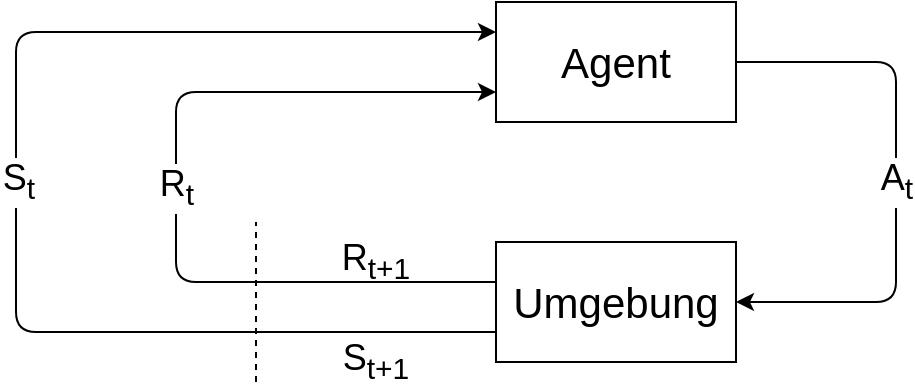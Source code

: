 <mxfile version="13.2.4" type="device"><diagram id="jTOYC_ij0H5WJdkqfkf3" name="Page-1"><mxGraphModel dx="782" dy="497" grid="1" gridSize="10" guides="1" tooltips="1" connect="1" arrows="1" fold="1" page="1" pageScale="1" pageWidth="827" pageHeight="1169" math="0" shadow="0"><root><mxCell id="0"/><mxCell id="1" parent="0"/><mxCell id="RuOR5iQfigMn5PT5hIbf-1" value="&lt;font style=&quot;font-size: 21px&quot;&gt;Agent&lt;/font&gt;" style="rounded=0;whiteSpace=wrap;html=1;" vertex="1" parent="1"><mxGeometry x="360" y="100" width="120" height="60" as="geometry"/></mxCell><mxCell id="RuOR5iQfigMn5PT5hIbf-2" value="&lt;font style=&quot;font-size: 21px&quot;&gt;Umgebung&lt;/font&gt;" style="rounded=0;whiteSpace=wrap;html=1;" vertex="1" parent="1"><mxGeometry x="360" y="220" width="120" height="60" as="geometry"/></mxCell><mxCell id="RuOR5iQfigMn5PT5hIbf-3" value="&lt;font style=&quot;font-size: 18px&quot;&gt;R&lt;sub&gt;t&lt;/sub&gt;&lt;/font&gt;" style="endArrow=classic;html=1;entryX=0;entryY=0.75;entryDx=0;entryDy=0;" edge="1" parent="1" target="RuOR5iQfigMn5PT5hIbf-1"><mxGeometry width="50" height="50" relative="1" as="geometry"><mxPoint x="360" y="240" as="sourcePoint"/><mxPoint x="230" y="210" as="targetPoint"/><Array as="points"><mxPoint x="200" y="240"/><mxPoint x="200" y="145"/></Array></mxGeometry></mxCell><mxCell id="RuOR5iQfigMn5PT5hIbf-5" value="" style="endArrow=classic;html=1;exitX=0;exitY=0.75;exitDx=0;exitDy=0;entryX=0;entryY=0.25;entryDx=0;entryDy=0;" edge="1" parent="1" source="RuOR5iQfigMn5PT5hIbf-2" target="RuOR5iQfigMn5PT5hIbf-1"><mxGeometry width="50" height="50" relative="1" as="geometry"><mxPoint x="380" y="280" as="sourcePoint"/><mxPoint x="430" y="230" as="targetPoint"/><Array as="points"><mxPoint x="120" y="265"/><mxPoint x="120" y="115"/></Array></mxGeometry></mxCell><mxCell id="RuOR5iQfigMn5PT5hIbf-6" value="&lt;font style=&quot;font-size: 18px&quot;&gt;S&lt;sub&gt;t&lt;/sub&gt;&lt;/font&gt;" style="edgeLabel;html=1;align=center;verticalAlign=middle;resizable=0;points=[];" vertex="1" connectable="0" parent="RuOR5iQfigMn5PT5hIbf-5"><mxGeometry x="-0.24" y="-64" relative="1" as="geometry"><mxPoint y="-11" as="offset"/></mxGeometry></mxCell><mxCell id="RuOR5iQfigMn5PT5hIbf-7" value="&lt;span style=&quot;font-size: 18px&quot;&gt;A&lt;sub&gt;t&lt;/sub&gt;&lt;/span&gt;" style="endArrow=classic;html=1;exitX=1;exitY=0.5;exitDx=0;exitDy=0;entryX=1;entryY=0.5;entryDx=0;entryDy=0;" edge="1" parent="1" source="RuOR5iQfigMn5PT5hIbf-1" target="RuOR5iQfigMn5PT5hIbf-2"><mxGeometry width="50" height="50" relative="1" as="geometry"><mxPoint x="380" y="280" as="sourcePoint"/><mxPoint x="430" y="230" as="targetPoint"/><Array as="points"><mxPoint x="560" y="130"/><mxPoint x="560" y="200"/><mxPoint x="560" y="250"/></Array></mxGeometry></mxCell><mxCell id="RuOR5iQfigMn5PT5hIbf-8" value="" style="endArrow=none;dashed=1;html=1;" edge="1" parent="1"><mxGeometry width="50" height="50" relative="1" as="geometry"><mxPoint x="240" y="290" as="sourcePoint"/><mxPoint x="240" y="210" as="targetPoint"/></mxGeometry></mxCell><mxCell id="RuOR5iQfigMn5PT5hIbf-9" value="&lt;font style=&quot;font-size: 18px&quot;&gt;R&lt;sub&gt;t+1&lt;/sub&gt;&lt;/font&gt;" style="text;html=1;strokeColor=none;fillColor=none;align=center;verticalAlign=middle;whiteSpace=wrap;rounded=0;" vertex="1" parent="1"><mxGeometry x="280" y="220" width="40" height="20" as="geometry"/></mxCell><mxCell id="RuOR5iQfigMn5PT5hIbf-10" value="&lt;font&gt;&lt;sub&gt;&lt;span style=&quot;font-size: 18px&quot;&gt;S&lt;sub&gt;t+1&lt;/sub&gt;&lt;/span&gt;&lt;/sub&gt;&lt;/font&gt;" style="text;html=1;strokeColor=none;fillColor=none;align=center;verticalAlign=middle;whiteSpace=wrap;rounded=0;" vertex="1" parent="1"><mxGeometry x="280" y="270" width="40" height="20" as="geometry"/></mxCell></root></mxGraphModel></diagram></mxfile>